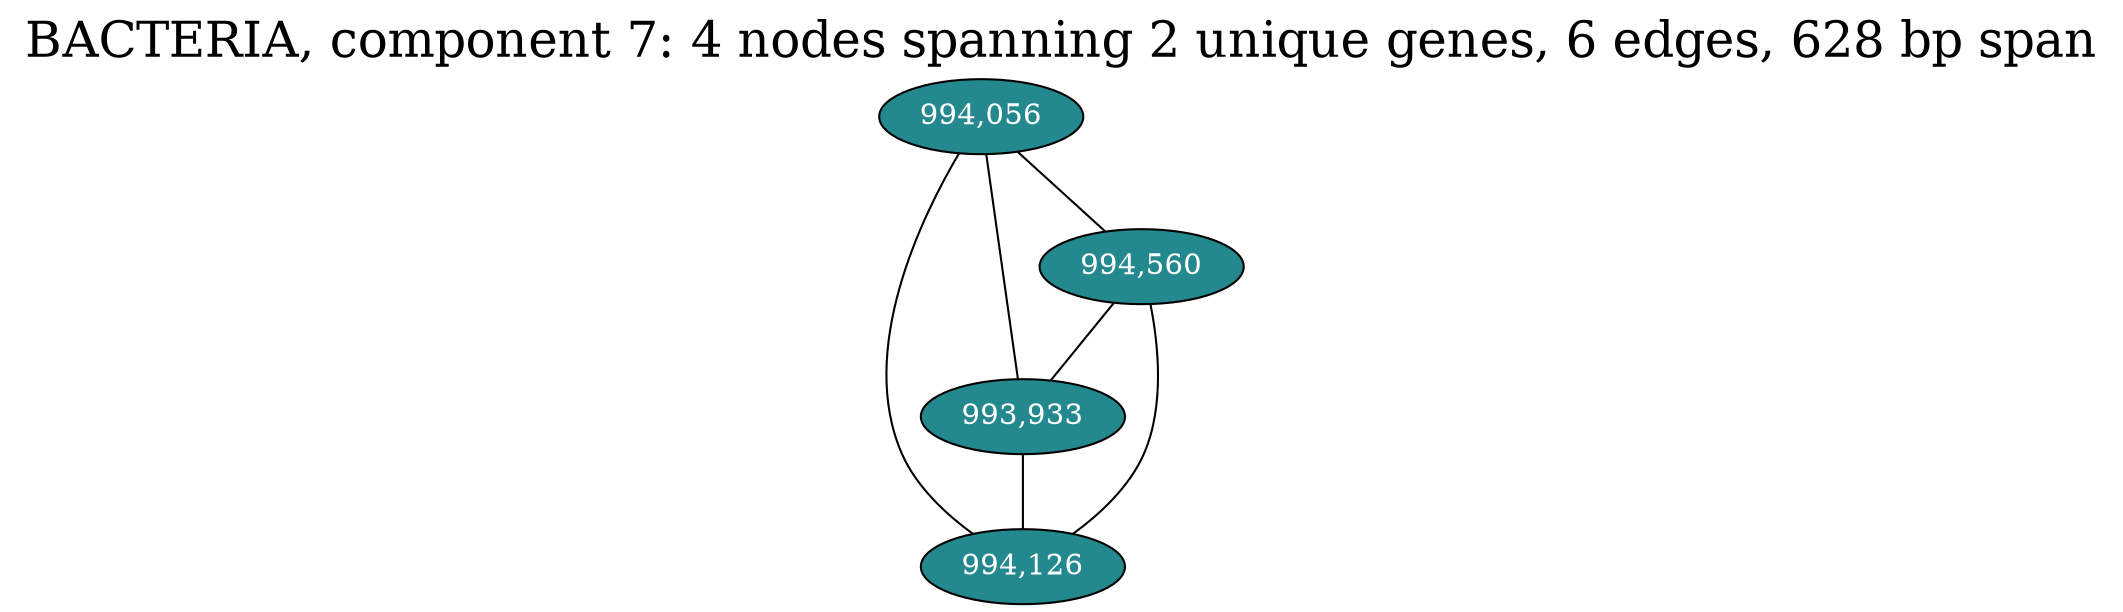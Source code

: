 graph BACTERIA_cc7 {
	overlap="prism50";
	outputorder="edgesfirst";
	node [style="filled"];
	label="BACTERIA, component 7: 4 nodes spanning 2 unique genes, 6 edges, 628 bp span";
	labelloc="t";
	fontsize=24;
	"993,933" [fillcolor="#23898e", fontcolor="#ffffff"];
	"994,056" [fillcolor="#23898e", fontcolor="#ffffff"];
	"994,126" [fillcolor="#23898e", fontcolor="#ffffff"];
	"994,560" [fillcolor="#23898e", fontcolor="#ffffff"];
	"994,056" -- "993,933";
	"994,056" -- "994,126";
	"994,056" -- "994,560";
	"994,560" -- "993,933";
	"994,560" -- "994,126";
	"993,933" -- "994,126";
}
